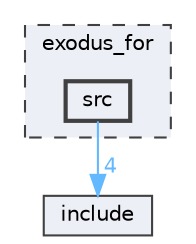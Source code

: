 digraph "exodus_for/src"
{
 // LATEX_PDF_SIZE
  bgcolor="transparent";
  edge [fontname=Helvetica,fontsize=10,labelfontname=Helvetica,labelfontsize=10];
  node [fontname=Helvetica,fontsize=10,shape=box,height=0.2,width=0.4];
  compound=true
  subgraph clusterdir_34fa921da945194e4ae64342c0cc9d58 {
    graph [ bgcolor="#edeff6", pencolor="grey25", label="exodus_for", fontname=Helvetica,fontsize=10 style="filled,dashed", URL="dir_34fa921da945194e4ae64342c0cc9d58.html",tooltip=""]
  dir_827724d8f1f7c8c502e37116e002873e [label="src", fillcolor="#edeff6", color="grey25", style="filled,bold", URL="dir_827724d8f1f7c8c502e37116e002873e.html",tooltip=""];
  }
  dir_66c5f6bcef6d1d102e7d85554ffc35e7 [label="include", fillcolor="#edeff6", color="grey25", style="filled", URL="dir_66c5f6bcef6d1d102e7d85554ffc35e7.html",tooltip=""];
  dir_827724d8f1f7c8c502e37116e002873e->dir_66c5f6bcef6d1d102e7d85554ffc35e7 [headlabel="4", labeldistance=1.5 headhref="dir_000004_000002.html" color="steelblue1" fontcolor="steelblue1"];
}
